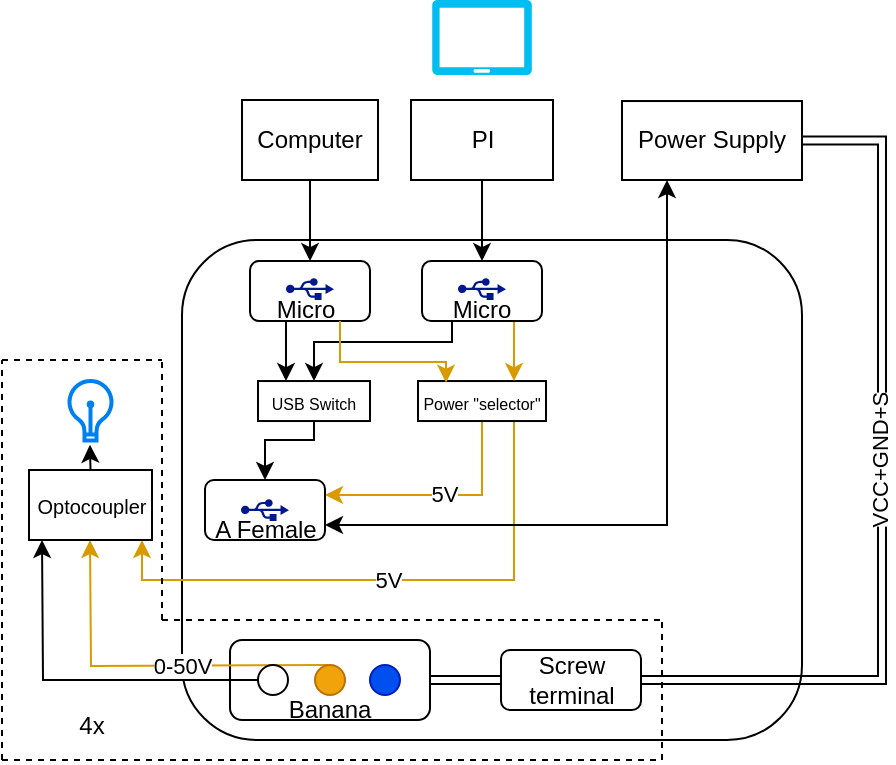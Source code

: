 <mxfile version="25.0.1">
  <diagram name="Page-1" id="FRJtY2e6gZqRtB03q_Hn">
    <mxGraphModel dx="779" dy="434" grid="1" gridSize="10" guides="1" tooltips="1" connect="1" arrows="1" fold="1" page="1" pageScale="1" pageWidth="827" pageHeight="1169" math="0" shadow="0">
      <root>
        <mxCell id="0" />
        <mxCell id="1" parent="0" />
        <mxCell id="THShhmyBNm_63ew12cfT-1" value="PI" style="rounded=0;whiteSpace=wrap;html=1;" parent="1" vertex="1">
          <mxGeometry x="454.5" y="210" width="71" height="40" as="geometry" />
        </mxCell>
        <mxCell id="THShhmyBNm_63ew12cfT-2" value="Computer" style="rounded=0;whiteSpace=wrap;html=1;" parent="1" vertex="1">
          <mxGeometry x="370" y="210" width="68" height="40" as="geometry" />
        </mxCell>
        <mxCell id="THShhmyBNm_63ew12cfT-3" value="" style="rounded=1;whiteSpace=wrap;html=1;" parent="1" vertex="1">
          <mxGeometry x="340" y="280" width="310" height="250" as="geometry" />
        </mxCell>
        <mxCell id="THShhmyBNm_63ew12cfT-38" style="edgeStyle=orthogonalEdgeStyle;rounded=0;orthogonalLoop=1;jettySize=auto;html=1;exitX=0.5;exitY=1;exitDx=0;exitDy=0;entryX=0.5;entryY=0;entryDx=0;entryDy=0;" parent="1" source="THShhmyBNm_63ew12cfT-5" target="THShhmyBNm_63ew12cfT-16" edge="1">
          <mxGeometry relative="1" as="geometry">
            <Array as="points">
              <mxPoint x="406" y="380" />
              <mxPoint x="382" y="380" />
            </Array>
          </mxGeometry>
        </mxCell>
        <mxCell id="THShhmyBNm_63ew12cfT-5" value="&lt;font style=&quot;font-size: 8px;&quot;&gt;USB Switch&lt;/font&gt;" style="rounded=0;whiteSpace=wrap;html=1;" parent="1" vertex="1">
          <mxGeometry x="378" y="350.52" width="56" height="20" as="geometry" />
        </mxCell>
        <mxCell id="THShhmyBNm_63ew12cfT-39" style="edgeStyle=orthogonalEdgeStyle;rounded=0;orthogonalLoop=1;jettySize=auto;html=1;exitX=0.5;exitY=1;exitDx=0;exitDy=0;entryX=1;entryY=0.25;entryDx=0;entryDy=0;fillColor=#ffe6cc;strokeColor=#d79b00;" parent="1" source="THShhmyBNm_63ew12cfT-6" target="THShhmyBNm_63ew12cfT-16" edge="1">
          <mxGeometry relative="1" as="geometry" />
        </mxCell>
        <mxCell id="THShhmyBNm_63ew12cfT-46" value="5V" style="edgeLabel;html=1;align=center;verticalAlign=middle;resizable=0;points=[];" parent="THShhmyBNm_63ew12cfT-39" vertex="1" connectable="0">
          <mxGeometry x="-0.021" y="-1" relative="1" as="geometry">
            <mxPoint as="offset" />
          </mxGeometry>
        </mxCell>
        <mxCell id="THShhmyBNm_63ew12cfT-44" value="5V" style="edgeStyle=orthogonalEdgeStyle;rounded=0;orthogonalLoop=1;jettySize=auto;html=1;exitX=0.75;exitY=1;exitDx=0;exitDy=0;entryX=1;entryY=1;entryDx=0;entryDy=0;entryPerimeter=0;fillColor=#ffe6cc;strokeColor=#d79b00;" parent="1" source="THShhmyBNm_63ew12cfT-6" edge="1">
          <mxGeometry relative="1" as="geometry">
            <Array as="points">
              <mxPoint x="506" y="450" />
              <mxPoint x="320" y="450" />
            </Array>
            <mxPoint x="320" y="430" as="targetPoint" />
          </mxGeometry>
        </mxCell>
        <mxCell id="THShhmyBNm_63ew12cfT-6" value="&lt;font style=&quot;font-size: 8px;&quot;&gt;Power &quot;selector&quot;&lt;/font&gt;" style="rounded=0;whiteSpace=wrap;html=1;" parent="1" vertex="1">
          <mxGeometry x="458" y="350.52" width="64" height="20" as="geometry" />
        </mxCell>
        <mxCell id="THShhmyBNm_63ew12cfT-16" value="" style="rounded=1;whiteSpace=wrap;html=1;" parent="1" vertex="1">
          <mxGeometry x="351.5" y="400" width="60" height="30" as="geometry" />
        </mxCell>
        <mxCell id="THShhmyBNm_63ew12cfT-15" value="" style="sketch=0;aspect=fixed;pointerEvents=1;shadow=0;dashed=0;html=1;strokeColor=none;labelPosition=center;verticalLabelPosition=bottom;verticalAlign=top;align=center;fillColor=#00188D;shape=mxgraph.mscae.enterprise.usb" parent="1" vertex="1">
          <mxGeometry x="369.5" y="409.48" width="24" height="11.04" as="geometry" />
        </mxCell>
        <mxCell id="THShhmyBNm_63ew12cfT-19" value="" style="rounded=1;whiteSpace=wrap;html=1;" parent="1" vertex="1">
          <mxGeometry x="364" y="480" width="100" height="40" as="geometry" />
        </mxCell>
        <mxCell id="THShhmyBNm_63ew12cfT-20" value="" style="ellipse;whiteSpace=wrap;html=1;aspect=fixed;fillColor=#0050ef;fontColor=#ffffff;strokeColor=#001DBC;" parent="1" vertex="1">
          <mxGeometry x="434" y="492.5" width="15" height="15" as="geometry" />
        </mxCell>
        <mxCell id="THShhmyBNm_63ew12cfT-42" style="edgeStyle=orthogonalEdgeStyle;rounded=0;orthogonalLoop=1;jettySize=auto;html=1;exitX=0.5;exitY=0;exitDx=0;exitDy=0;fillColor=#ffe6cc;strokeColor=#d79b00;" parent="1" edge="1">
          <mxGeometry relative="1" as="geometry">
            <mxPoint x="413.0" y="492.5" as="sourcePoint" />
            <mxPoint x="294" y="430" as="targetPoint" />
          </mxGeometry>
        </mxCell>
        <mxCell id="THShhmyBNm_63ew12cfT-47" value="0-50V" style="edgeLabel;html=1;align=center;verticalAlign=middle;resizable=0;points=[];" parent="THShhmyBNm_63ew12cfT-42" vertex="1" connectable="0">
          <mxGeometry x="-0.192" relative="1" as="geometry">
            <mxPoint as="offset" />
          </mxGeometry>
        </mxCell>
        <mxCell id="THShhmyBNm_63ew12cfT-21" value="" style="ellipse;whiteSpace=wrap;html=1;aspect=fixed;fillColor=#f0a30a;fontColor=#000000;strokeColor=#BD7000;" parent="1" vertex="1">
          <mxGeometry x="406.5" y="492.5" width="15" height="15" as="geometry" />
        </mxCell>
        <mxCell id="THShhmyBNm_63ew12cfT-22" value="" style="ellipse;whiteSpace=wrap;html=1;aspect=fixed;" parent="1" vertex="1">
          <mxGeometry x="378" y="492.5" width="15" height="15" as="geometry" />
        </mxCell>
        <mxCell id="THShhmyBNm_63ew12cfT-49" style="edgeStyle=orthogonalEdgeStyle;rounded=0;orthogonalLoop=1;jettySize=auto;html=1;exitX=0.25;exitY=1;exitDx=0;exitDy=0;entryX=1;entryY=0.75;entryDx=0;entryDy=0;startArrow=classic;startFill=1;" parent="1" source="THShhmyBNm_63ew12cfT-25" target="THShhmyBNm_63ew12cfT-16" edge="1">
          <mxGeometry relative="1" as="geometry" />
        </mxCell>
        <mxCell id="THShhmyBNm_63ew12cfT-51" style="edgeStyle=orthogonalEdgeStyle;rounded=0;orthogonalLoop=1;jettySize=auto;html=1;exitX=1;exitY=0.5;exitDx=0;exitDy=0;entryX=1;entryY=0.5;entryDx=0;entryDy=0;shape=link;" parent="1" source="THShhmyBNm_63ew12cfT-25" target="THShhmyBNm_63ew12cfT-50" edge="1">
          <mxGeometry relative="1" as="geometry">
            <Array as="points">
              <mxPoint x="690" y="230" />
              <mxPoint x="690" y="500" />
            </Array>
          </mxGeometry>
        </mxCell>
        <mxCell id="THShhmyBNm_63ew12cfT-54" value="VCC+GND+S" style="edgeLabel;html=1;align=center;verticalAlign=middle;resizable=0;points=[];rotation=-90;" parent="THShhmyBNm_63ew12cfT-51" vertex="1" connectable="0">
          <mxGeometry x="-0.07" y="-1" relative="1" as="geometry">
            <mxPoint as="offset" />
          </mxGeometry>
        </mxCell>
        <mxCell id="THShhmyBNm_63ew12cfT-25" value="Power Supply" style="rounded=0;whiteSpace=wrap;html=1;" parent="1" vertex="1">
          <mxGeometry x="560" y="210.52" width="90" height="39.48" as="geometry" />
        </mxCell>
        <mxCell id="THShhmyBNm_63ew12cfT-32" style="edgeStyle=orthogonalEdgeStyle;rounded=0;orthogonalLoop=1;jettySize=auto;html=1;exitX=0.25;exitY=1;exitDx=0;exitDy=0;entryX=0.25;entryY=0;entryDx=0;entryDy=0;" parent="1" source="THShhmyBNm_63ew12cfT-27" target="THShhmyBNm_63ew12cfT-5" edge="1">
          <mxGeometry relative="1" as="geometry" />
        </mxCell>
        <mxCell id="THShhmyBNm_63ew12cfT-27" value="" style="rounded=1;whiteSpace=wrap;html=1;" parent="1" vertex="1">
          <mxGeometry x="374" y="290.52" width="60" height="30" as="geometry" />
        </mxCell>
        <mxCell id="THShhmyBNm_63ew12cfT-28" value="" style="sketch=0;aspect=fixed;pointerEvents=1;shadow=0;dashed=0;html=1;strokeColor=none;labelPosition=center;verticalLabelPosition=bottom;verticalAlign=top;align=center;fillColor=#00188D;shape=mxgraph.mscae.enterprise.usb" parent="1" vertex="1">
          <mxGeometry x="392" y="298.96" width="24" height="11.04" as="geometry" />
        </mxCell>
        <mxCell id="THShhmyBNm_63ew12cfT-33" style="edgeStyle=orthogonalEdgeStyle;rounded=0;orthogonalLoop=1;jettySize=auto;html=1;exitX=0.25;exitY=1;exitDx=0;exitDy=0;entryX=0.5;entryY=0;entryDx=0;entryDy=0;" parent="1" source="THShhmyBNm_63ew12cfT-30" target="THShhmyBNm_63ew12cfT-5" edge="1">
          <mxGeometry relative="1" as="geometry">
            <Array as="points">
              <mxPoint x="475" y="331" />
              <mxPoint x="406" y="331" />
            </Array>
          </mxGeometry>
        </mxCell>
        <mxCell id="THShhmyBNm_63ew12cfT-35" style="edgeStyle=orthogonalEdgeStyle;rounded=0;orthogonalLoop=1;jettySize=auto;html=1;exitX=0.75;exitY=1;exitDx=0;exitDy=0;entryX=0.75;entryY=0;entryDx=0;entryDy=0;fillColor=#ffe6cc;strokeColor=#d79b00;" parent="1" source="THShhmyBNm_63ew12cfT-30" target="THShhmyBNm_63ew12cfT-6" edge="1">
          <mxGeometry relative="1" as="geometry" />
        </mxCell>
        <mxCell id="THShhmyBNm_63ew12cfT-30" value="" style="rounded=1;whiteSpace=wrap;html=1;" parent="1" vertex="1">
          <mxGeometry x="460" y="290.52" width="60" height="30" as="geometry" />
        </mxCell>
        <mxCell id="THShhmyBNm_63ew12cfT-31" value="" style="sketch=0;aspect=fixed;pointerEvents=1;shadow=0;dashed=0;html=1;strokeColor=none;labelPosition=center;verticalLabelPosition=bottom;verticalAlign=top;align=center;fillColor=#00188D;shape=mxgraph.mscae.enterprise.usb" parent="1" vertex="1">
          <mxGeometry x="478" y="298.96" width="24" height="11.04" as="geometry" />
        </mxCell>
        <mxCell id="THShhmyBNm_63ew12cfT-34" style="edgeStyle=orthogonalEdgeStyle;rounded=0;orthogonalLoop=1;jettySize=auto;html=1;exitX=0.75;exitY=1;exitDx=0;exitDy=0;entryX=0.219;entryY=0.041;entryDx=0;entryDy=0;entryPerimeter=0;fillColor=#ffe6cc;strokeColor=#d79b00;" parent="1" source="THShhmyBNm_63ew12cfT-27" target="THShhmyBNm_63ew12cfT-6" edge="1">
          <mxGeometry relative="1" as="geometry">
            <Array as="points">
              <mxPoint x="419" y="341" />
              <mxPoint x="472" y="341" />
            </Array>
          </mxGeometry>
        </mxCell>
        <mxCell id="THShhmyBNm_63ew12cfT-45" style="edgeStyle=orthogonalEdgeStyle;rounded=0;orthogonalLoop=1;jettySize=auto;html=1;exitX=0;exitY=0.5;exitDx=0;exitDy=0;entryX=0;entryY=1;entryDx=0;entryDy=0;entryPerimeter=0;" parent="1" source="THShhmyBNm_63ew12cfT-22" edge="1">
          <mxGeometry relative="1" as="geometry">
            <mxPoint x="270" y="430" as="targetPoint" />
          </mxGeometry>
        </mxCell>
        <mxCell id="THShhmyBNm_63ew12cfT-52" style="rounded=0;orthogonalLoop=1;jettySize=auto;html=1;exitX=0;exitY=0.5;exitDx=0;exitDy=0;entryX=1;entryY=0.5;entryDx=0;entryDy=0;shape=link;" parent="1" source="THShhmyBNm_63ew12cfT-50" target="THShhmyBNm_63ew12cfT-19" edge="1">
          <mxGeometry relative="1" as="geometry" />
        </mxCell>
        <mxCell id="THShhmyBNm_63ew12cfT-50" value="Screw terminal" style="rounded=1;whiteSpace=wrap;html=1;" parent="1" vertex="1">
          <mxGeometry x="499.5" y="485" width="70" height="30" as="geometry" />
        </mxCell>
        <mxCell id="THShhmyBNm_63ew12cfT-59" value="" style="endArrow=none;dashed=1;html=1;rounded=0;" parent="1" edge="1">
          <mxGeometry width="50" height="50" relative="1" as="geometry">
            <mxPoint x="250" y="340" as="sourcePoint" />
            <mxPoint x="330" y="340" as="targetPoint" />
          </mxGeometry>
        </mxCell>
        <mxCell id="THShhmyBNm_63ew12cfT-60" value="" style="endArrow=none;dashed=1;html=1;rounded=0;" parent="1" edge="1">
          <mxGeometry width="50" height="50" relative="1" as="geometry">
            <mxPoint x="250" y="540" as="sourcePoint" />
            <mxPoint x="250" y="340" as="targetPoint" />
          </mxGeometry>
        </mxCell>
        <mxCell id="THShhmyBNm_63ew12cfT-61" value="" style="endArrow=none;dashed=1;html=1;rounded=0;" parent="1" edge="1">
          <mxGeometry width="50" height="50" relative="1" as="geometry">
            <mxPoint x="250" y="540" as="sourcePoint" />
            <mxPoint x="580" y="540" as="targetPoint" />
          </mxGeometry>
        </mxCell>
        <mxCell id="THShhmyBNm_63ew12cfT-63" value="" style="endArrow=none;dashed=1;html=1;rounded=0;" parent="1" edge="1">
          <mxGeometry width="50" height="50" relative="1" as="geometry">
            <mxPoint x="580" y="540" as="sourcePoint" />
            <mxPoint x="580" y="470" as="targetPoint" />
          </mxGeometry>
        </mxCell>
        <mxCell id="THShhmyBNm_63ew12cfT-64" value="" style="endArrow=none;dashed=1;html=1;rounded=0;" parent="1" edge="1">
          <mxGeometry width="50" height="50" relative="1" as="geometry">
            <mxPoint x="330" y="470" as="sourcePoint" />
            <mxPoint x="580" y="470" as="targetPoint" />
          </mxGeometry>
        </mxCell>
        <mxCell id="THShhmyBNm_63ew12cfT-65" value="" style="endArrow=none;dashed=1;html=1;rounded=0;" parent="1" edge="1">
          <mxGeometry width="50" height="50" relative="1" as="geometry">
            <mxPoint x="330" y="470" as="sourcePoint" />
            <mxPoint x="330" y="340" as="targetPoint" />
          </mxGeometry>
        </mxCell>
        <mxCell id="THShhmyBNm_63ew12cfT-66" value="4x" style="text;html=1;align=center;verticalAlign=middle;whiteSpace=wrap;rounded=0;" parent="1" vertex="1">
          <mxGeometry x="265" y="507.5" width="60" height="30" as="geometry" />
        </mxCell>
        <mxCell id="THShhmyBNm_63ew12cfT-36" style="edgeStyle=orthogonalEdgeStyle;rounded=0;orthogonalLoop=1;jettySize=auto;html=1;exitX=0.5;exitY=1;exitDx=0;exitDy=0;entryX=0.5;entryY=0;entryDx=0;entryDy=0;" parent="1" source="THShhmyBNm_63ew12cfT-2" target="THShhmyBNm_63ew12cfT-27" edge="1">
          <mxGeometry relative="1" as="geometry" />
        </mxCell>
        <mxCell id="THShhmyBNm_63ew12cfT-37" style="edgeStyle=orthogonalEdgeStyle;rounded=0;orthogonalLoop=1;jettySize=auto;html=1;exitX=0.5;exitY=1;exitDx=0;exitDy=0;entryX=0.5;entryY=0;entryDx=0;entryDy=0;" parent="1" source="THShhmyBNm_63ew12cfT-1" target="THShhmyBNm_63ew12cfT-30" edge="1">
          <mxGeometry relative="1" as="geometry" />
        </mxCell>
        <mxCell id="THShhmyBNm_63ew12cfT-71" value="Micro" style="text;html=1;align=center;verticalAlign=middle;whiteSpace=wrap;rounded=0;" parent="1" vertex="1">
          <mxGeometry x="380" y="310" width="44" height="10.52" as="geometry" />
        </mxCell>
        <mxCell id="THShhmyBNm_63ew12cfT-72" value="Micro" style="text;html=1;align=center;verticalAlign=middle;whiteSpace=wrap;rounded=0;" parent="1" vertex="1">
          <mxGeometry x="468" y="310" width="44" height="10.52" as="geometry" />
        </mxCell>
        <mxCell id="THShhmyBNm_63ew12cfT-73" value="A Female" style="text;html=1;align=center;verticalAlign=middle;whiteSpace=wrap;rounded=0;" parent="1" vertex="1">
          <mxGeometry x="351.5" y="419.48" width="60" height="10.52" as="geometry" />
        </mxCell>
        <mxCell id="THShhmyBNm_63ew12cfT-74" value="" style="verticalLabelPosition=bottom;html=1;verticalAlign=top;align=center;strokeColor=none;fillColor=#00BEF2;shape=mxgraph.azure.tablet;pointerEvents=1;" parent="1" vertex="1">
          <mxGeometry x="465" y="160" width="50" height="37.5" as="geometry" />
        </mxCell>
        <mxCell id="THShhmyBNm_63ew12cfT-76" value="Banana" style="text;html=1;align=center;verticalAlign=middle;whiteSpace=wrap;rounded=0;" parent="1" vertex="1">
          <mxGeometry x="384" y="500" width="60" height="30" as="geometry" />
        </mxCell>
        <mxCell id="mwkAxSsjq4ostzTzupPD-1" value="&lt;font style=&quot;font-size: 10px;&quot;&gt;Optocoupler&lt;/font&gt;" style="rounded=0;whiteSpace=wrap;html=1;" vertex="1" parent="1">
          <mxGeometry x="263.5" y="395" width="61.5" height="35" as="geometry" />
        </mxCell>
        <mxCell id="mwkAxSsjq4ostzTzupPD-3" value="" style="html=1;verticalLabelPosition=bottom;align=center;labelBackgroundColor=#ffffff;verticalAlign=top;strokeWidth=2;strokeColor=#0080F0;shadow=0;dashed=0;shape=mxgraph.ios7.icons.lightbulb;" vertex="1" parent="1">
          <mxGeometry x="282.85" y="350.52" width="22.8" height="29.7" as="geometry" />
        </mxCell>
        <mxCell id="mwkAxSsjq4ostzTzupPD-4" style="edgeStyle=orthogonalEdgeStyle;rounded=0;orthogonalLoop=1;jettySize=auto;html=1;exitX=0.5;exitY=0;exitDx=0;exitDy=0;entryX=0.488;entryY=1.074;entryDx=0;entryDy=0;entryPerimeter=0;" edge="1" parent="1" source="mwkAxSsjq4ostzTzupPD-1" target="mwkAxSsjq4ostzTzupPD-3">
          <mxGeometry relative="1" as="geometry" />
        </mxCell>
      </root>
    </mxGraphModel>
  </diagram>
</mxfile>
